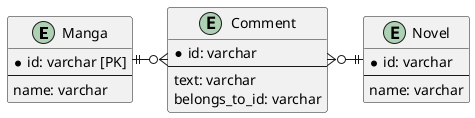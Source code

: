 @startuml problem

entity Manga {
    * id: varchar [PK]
    ---
    name: varchar 
}

entity Novel {
    * id: varchar
    ---
    name: varchar
}

entity Comment {
    * id: varchar
    ---
    text: varchar
    belongs_to_id: varchar
}

Manga ||-r-o{ Comment
Novel ||-l-o{ Comment

@enduml